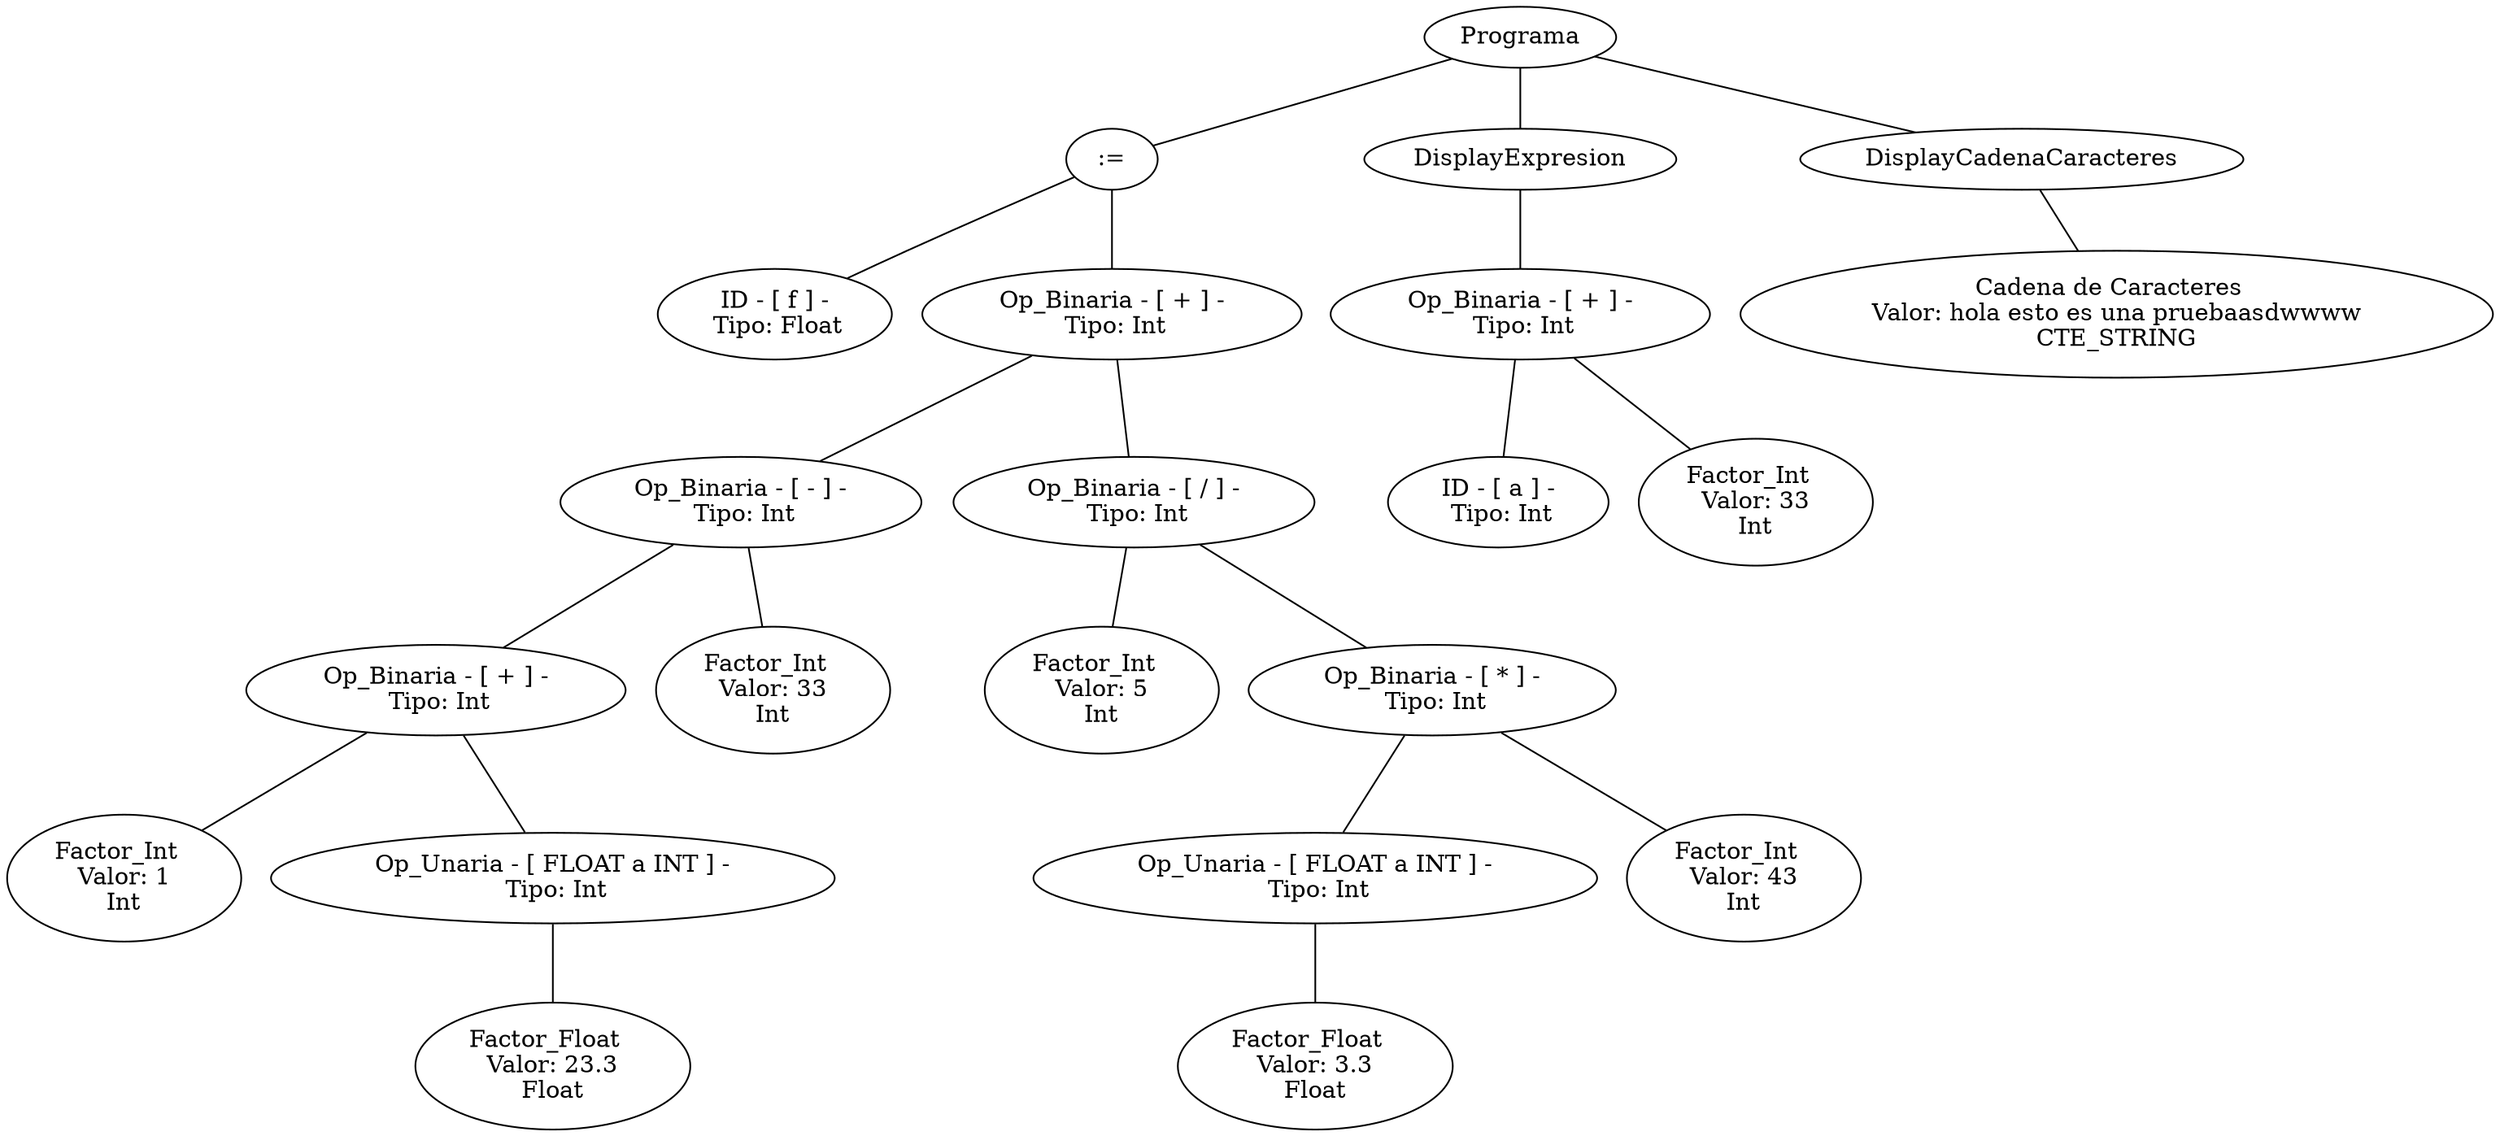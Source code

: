 graph G {nodo_programa[label="Programa"]
nodo_104256715[label=":="]
nodo_programa--nodo_104256715
nodo_1674979384[label=" ID - [ f ] - 
 Tipo: Float"]
nodo_104256715--nodo_1674979384
nodo_2128132455[label=" Op_Binaria - [ + ] - 
 Tipo: Int"]
nodo_104256715--nodo_2128132455
nodo_2015117408[label=" Op_Binaria - [ - ] - 
 Tipo: Int"]
nodo_2128132455--nodo_2015117408
nodo_1063537243[label=" Op_Binaria - [ + ] - 
 Tipo: Int"]
nodo_2015117408--nodo_1063537243
nodo_1745994662[label="Factor_Int  
 Valor: 1 
Int"]
nodo_1063537243--nodo_1745994662
nodo_1812971503[label=" Op_Unaria - [ FLOAT a INT ] - 
 Tipo: Int"]
nodo_1063537243--nodo_1812971503
nodo_206660276[label="Factor_Float  
 Valor: 23.3 
Float"]
nodo_1812971503--nodo_206660276
nodo_272548[label="Factor_Int  
 Valor: 33 
Int"]
nodo_2015117408--nodo_272548
nodo_1450867243[label=" Op_Binaria - [ / ] - 
 Tipo: Int"]
nodo_2128132455--nodo_1450867243
nodo_1501304527[label="Factor_Int  
 Valor: 5 
Int"]
nodo_1450867243--nodo_1501304527
nodo_937911987[label=" Op_Binaria - [ * ] - 
 Tipo: Int"]
nodo_1450867243--nodo_937911987
nodo_1114565130[label=" Op_Unaria - [ FLOAT a INT ] - 
 Tipo: Int"]
nodo_937911987--nodo_1114565130
nodo_1146595625[label="Factor_Float  
 Valor: 3.3 
Float"]
nodo_1114565130--nodo_1146595625
nodo_336698994[label="Factor_Int  
 Valor: 43 
Int"]
nodo_937911987--nodo_336698994
nodo_736679028[label="DisplayExpresion"]
nodo_programa--nodo_736679028
nodo_831400025[label=" Op_Binaria - [ + ] - 
 Tipo: Int"]
nodo_736679028--nodo_831400025
nodo_1084299262[label=" ID - [ a ] - 
 Tipo: Int"]
nodo_831400025--nodo_1084299262
nodo_2119402556[label="Factor_Int  
 Valor: 33 
Int"]
nodo_831400025--nodo_2119402556
nodo_2032293916[label="DisplayCadenaCaracteres"]
nodo_programa--nodo_2032293916
nodo_1206242749[label="Cadena de Caracteres  
 Valor: hola esto es una pruebaasdwwww 
CTE_STRING"]
nodo_2032293916--nodo_1206242749
}
